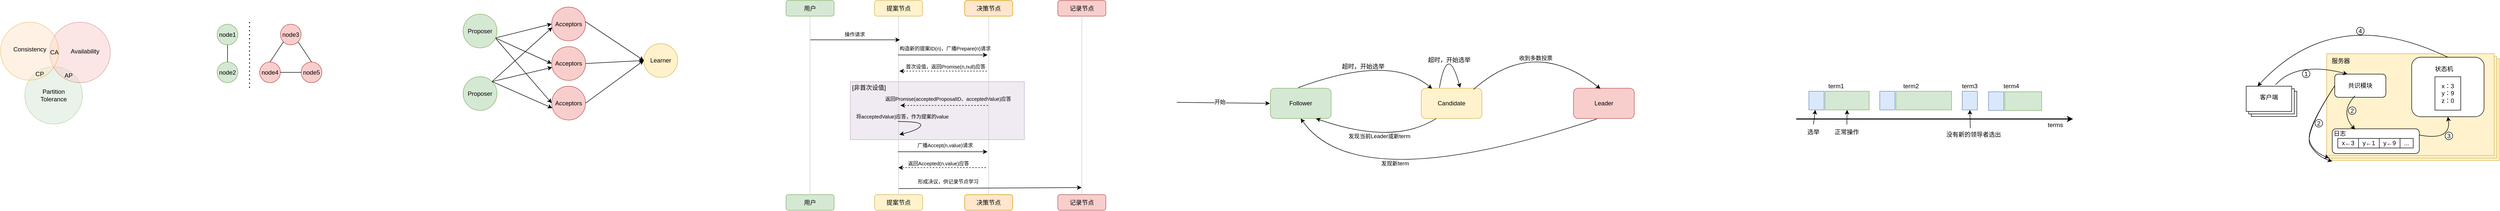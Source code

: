 <mxfile version="24.4.8" type="github">
  <diagram name="第 1 页" id="Heq8uq07nb9Pgj2bKRC4">
    <mxGraphModel dx="1434" dy="756" grid="0" gridSize="10" guides="1" tooltips="1" connect="1" arrows="1" fold="1" page="1" pageScale="1" pageWidth="500000" pageHeight="400000" background="none" math="0" shadow="0">
      <root>
        <mxCell id="0" />
        <mxCell id="1" parent="0" />
        <mxCell id="YVYQqiQ__WNKjIQ_n6Tc-71" value="" style="rounded=0;whiteSpace=wrap;html=1;fillColor=#e1d5e7;strokeColor=#9673a6;opacity=50;" parent="1" vertex="1">
          <mxGeometry x="2023" y="396" width="344" height="115" as="geometry" />
        </mxCell>
        <mxCell id="YVYQqiQ__WNKjIQ_n6Tc-56" value="构造新的提案ID(n)，广播Prepare(n)请求" style="text;html=1;align=center;verticalAlign=middle;whiteSpace=wrap;rounded=0;fontSize=10;" parent="1" vertex="1">
          <mxGeometry x="2082" y="315" width="257" height="30" as="geometry" />
        </mxCell>
        <mxCell id="YVYQqiQ__WNKjIQ_n6Tc-60" value="返回Promise(acceptedProposalID、acceptedValue)应答" style="text;html=1;align=center;verticalAlign=middle;whiteSpace=wrap;rounded=0;fontSize=10;" parent="1" vertex="1">
          <mxGeometry x="2089" y="415" width="255" height="30.5" as="geometry" />
        </mxCell>
        <mxCell id="YVYQqiQ__WNKjIQ_n6Tc-58" value="首次设值，返回Promise(n,null)应答" style="text;html=1;align=center;verticalAlign=middle;whiteSpace=wrap;rounded=0;fontSize=10;" parent="1" vertex="1">
          <mxGeometry x="2084" y="350.5" width="255" height="30.5" as="geometry" />
        </mxCell>
        <mxCell id="YVYQqiQ__WNKjIQ_n6Tc-3" value="" style="ellipse;whiteSpace=wrap;html=1;aspect=fixed;opacity=50;fillColor=#d5e8d4;strokeColor=#82b366;" parent="1" vertex="1">
          <mxGeometry x="392" y="366" width="114" height="114" as="geometry" />
        </mxCell>
        <mxCell id="YVYQqiQ__WNKjIQ_n6Tc-2" value="" style="ellipse;whiteSpace=wrap;html=1;aspect=fixed;opacity=50;fillColor=#f8cecc;strokeColor=#b85450;" parent="1" vertex="1">
          <mxGeometry x="441" y="278" width="120" height="120" as="geometry" />
        </mxCell>
        <mxCell id="YVYQqiQ__WNKjIQ_n6Tc-1" value="" style="ellipse;whiteSpace=wrap;html=1;aspect=fixed;fillColor=#ffe6cc;strokeColor=#d79b00;opacity=50;" parent="1" vertex="1">
          <mxGeometry x="344" y="278" width="115" height="115" as="geometry" />
        </mxCell>
        <mxCell id="YVYQqiQ__WNKjIQ_n6Tc-4" value="CA" style="text;html=1;align=center;verticalAlign=middle;whiteSpace=wrap;rounded=0;fontColor=#000000;" parent="1" vertex="1">
          <mxGeometry x="439" y="316.5" width="23" height="43" as="geometry" />
        </mxCell>
        <mxCell id="YVYQqiQ__WNKjIQ_n6Tc-5" value="CP" style="text;html=1;align=center;verticalAlign=middle;whiteSpace=wrap;rounded=0;fontColor=#000000;" parent="1" vertex="1">
          <mxGeometry x="410" y="359.5" width="23" height="43" as="geometry" />
        </mxCell>
        <mxCell id="YVYQqiQ__WNKjIQ_n6Tc-6" value="AP" style="text;html=1;align=center;verticalAlign=middle;whiteSpace=wrap;rounded=0;fontColor=#000000;" parent="1" vertex="1">
          <mxGeometry x="467" y="362" width="23" height="43" as="geometry" />
        </mxCell>
        <mxCell id="YVYQqiQ__WNKjIQ_n6Tc-8" value="Consistency" style="text;html=1;align=center;verticalAlign=middle;whiteSpace=wrap;rounded=0;" parent="1" vertex="1">
          <mxGeometry x="371.5" y="316.5" width="60" height="30" as="geometry" />
        </mxCell>
        <mxCell id="YVYQqiQ__WNKjIQ_n6Tc-9" value="Availability" style="text;html=1;align=center;verticalAlign=middle;whiteSpace=wrap;rounded=0;" parent="1" vertex="1">
          <mxGeometry x="481" y="320.5" width="60" height="30" as="geometry" />
        </mxCell>
        <mxCell id="YVYQqiQ__WNKjIQ_n6Tc-10" value="Partition&lt;br&gt;Tolerance" style="text;html=1;align=center;verticalAlign=middle;whiteSpace=wrap;rounded=0;" parent="1" vertex="1">
          <mxGeometry x="419" y="408" width="60" height="30" as="geometry" />
        </mxCell>
        <mxCell id="YVYQqiQ__WNKjIQ_n6Tc-11" value="node1" style="ellipse;whiteSpace=wrap;html=1;aspect=fixed;fillColor=#d5e8d4;strokeColor=#82b366;" parent="1" vertex="1">
          <mxGeometry x="772" y="282" width="41" height="41" as="geometry" />
        </mxCell>
        <mxCell id="YVYQqiQ__WNKjIQ_n6Tc-12" value="node2" style="ellipse;whiteSpace=wrap;html=1;aspect=fixed;fillColor=#d5e8d4;strokeColor=#82b366;" parent="1" vertex="1">
          <mxGeometry x="772" y="357" width="41" height="41" as="geometry" />
        </mxCell>
        <mxCell id="YVYQqiQ__WNKjIQ_n6Tc-13" value="node3" style="ellipse;whiteSpace=wrap;html=1;aspect=fixed;fillColor=#f8cecc;strokeColor=#b85450;" parent="1" vertex="1">
          <mxGeometry x="897" y="282" width="41" height="41" as="geometry" />
        </mxCell>
        <mxCell id="YVYQqiQ__WNKjIQ_n6Tc-14" value="node5" style="ellipse;whiteSpace=wrap;html=1;aspect=fixed;fillColor=#f8cecc;strokeColor=#b85450;" parent="1" vertex="1">
          <mxGeometry x="938" y="357" width="41" height="41" as="geometry" />
        </mxCell>
        <mxCell id="YVYQqiQ__WNKjIQ_n6Tc-15" value="node4" style="ellipse;whiteSpace=wrap;html=1;aspect=fixed;fillColor=#f8cecc;strokeColor=#b85450;" parent="1" vertex="1">
          <mxGeometry x="856" y="357" width="41" height="41" as="geometry" />
        </mxCell>
        <mxCell id="YVYQqiQ__WNKjIQ_n6Tc-16" value="" style="endArrow=none;dashed=1;html=1;dashPattern=1 3;strokeWidth=2;rounded=0;" parent="1" edge="1">
          <mxGeometry width="50" height="50" relative="1" as="geometry">
            <mxPoint x="836" y="408" as="sourcePoint" />
            <mxPoint x="836" y="274" as="targetPoint" />
          </mxGeometry>
        </mxCell>
        <mxCell id="YVYQqiQ__WNKjIQ_n6Tc-18" value="" style="endArrow=none;html=1;rounded=0;exitX=0.5;exitY=0;exitDx=0;exitDy=0;entryX=0.5;entryY=1;entryDx=0;entryDy=0;" parent="1" source="YVYQqiQ__WNKjIQ_n6Tc-12" target="YVYQqiQ__WNKjIQ_n6Tc-11" edge="1">
          <mxGeometry width="50" height="50" relative="1" as="geometry">
            <mxPoint x="746" y="373" as="sourcePoint" />
            <mxPoint x="796" y="323" as="targetPoint" />
          </mxGeometry>
        </mxCell>
        <mxCell id="YVYQqiQ__WNKjIQ_n6Tc-19" value="" style="endArrow=none;html=1;rounded=0;exitX=0.5;exitY=0;exitDx=0;exitDy=0;entryX=0;entryY=1;entryDx=0;entryDy=0;" parent="1" source="YVYQqiQ__WNKjIQ_n6Tc-15" target="YVYQqiQ__WNKjIQ_n6Tc-13" edge="1">
          <mxGeometry width="50" height="50" relative="1" as="geometry">
            <mxPoint x="803" y="367" as="sourcePoint" />
            <mxPoint x="803" y="333" as="targetPoint" />
          </mxGeometry>
        </mxCell>
        <mxCell id="YVYQqiQ__WNKjIQ_n6Tc-20" value="" style="endArrow=none;html=1;rounded=0;exitX=0.5;exitY=0;exitDx=0;exitDy=0;entryX=1;entryY=1;entryDx=0;entryDy=0;" parent="1" source="YVYQqiQ__WNKjIQ_n6Tc-14" target="YVYQqiQ__WNKjIQ_n6Tc-13" edge="1">
          <mxGeometry width="50" height="50" relative="1" as="geometry">
            <mxPoint x="887" y="367" as="sourcePoint" />
            <mxPoint x="913" y="327" as="targetPoint" />
          </mxGeometry>
        </mxCell>
        <mxCell id="YVYQqiQ__WNKjIQ_n6Tc-21" value="" style="endArrow=none;html=1;rounded=0;exitX=0;exitY=0.5;exitDx=0;exitDy=0;entryX=1;entryY=0.5;entryDx=0;entryDy=0;" parent="1" source="YVYQqiQ__WNKjIQ_n6Tc-14" target="YVYQqiQ__WNKjIQ_n6Tc-15" edge="1">
          <mxGeometry width="50" height="50" relative="1" as="geometry">
            <mxPoint x="969" y="367" as="sourcePoint" />
            <mxPoint x="942" y="327" as="targetPoint" />
          </mxGeometry>
        </mxCell>
        <mxCell id="YVYQqiQ__WNKjIQ_n6Tc-22" value="Proposer" style="ellipse;whiteSpace=wrap;html=1;aspect=fixed;fillColor=#d5e8d4;strokeColor=#82b366;" parent="1" vertex="1">
          <mxGeometry x="1258" y="262" width="67" height="67" as="geometry" />
        </mxCell>
        <mxCell id="YVYQqiQ__WNKjIQ_n6Tc-24" value="Proposer" style="ellipse;whiteSpace=wrap;html=1;aspect=fixed;fillColor=#d5e8d4;strokeColor=#82b366;" parent="1" vertex="1">
          <mxGeometry x="1258" y="386" width="67" height="67" as="geometry" />
        </mxCell>
        <mxCell id="YVYQqiQ__WNKjIQ_n6Tc-25" value="Acceptors" style="ellipse;whiteSpace=wrap;html=1;aspect=fixed;fillColor=#f8cecc;strokeColor=#b85450;" parent="1" vertex="1">
          <mxGeometry x="1433" y="248" width="67" height="67" as="geometry" />
        </mxCell>
        <mxCell id="YVYQqiQ__WNKjIQ_n6Tc-26" value="Acceptors" style="ellipse;whiteSpace=wrap;html=1;aspect=fixed;fillColor=#f8cecc;strokeColor=#b85450;" parent="1" vertex="1">
          <mxGeometry x="1433" y="326.5" width="67" height="67" as="geometry" />
        </mxCell>
        <mxCell id="YVYQqiQ__WNKjIQ_n6Tc-27" value="Acceptors" style="ellipse;whiteSpace=wrap;html=1;aspect=fixed;fillColor=#f8cecc;strokeColor=#b85450;" parent="1" vertex="1">
          <mxGeometry x="1433" y="405" width="67" height="67" as="geometry" />
        </mxCell>
        <mxCell id="YVYQqiQ__WNKjIQ_n6Tc-28" value="Learner" style="ellipse;whiteSpace=wrap;html=1;aspect=fixed;fillColor=#fff2cc;strokeColor=#d6b656;" parent="1" vertex="1">
          <mxGeometry x="1615" y="320.5" width="67" height="67" as="geometry" />
        </mxCell>
        <mxCell id="YVYQqiQ__WNKjIQ_n6Tc-29" value="" style="endArrow=classic;html=1;rounded=0;entryX=0;entryY=0.5;entryDx=0;entryDy=0;exitX=0.97;exitY=0.701;exitDx=0;exitDy=0;exitPerimeter=0;" parent="1" source="YVYQqiQ__WNKjIQ_n6Tc-22" target="YVYQqiQ__WNKjIQ_n6Tc-25" edge="1">
          <mxGeometry width="50" height="50" relative="1" as="geometry">
            <mxPoint x="1325" y="296" as="sourcePoint" />
            <mxPoint x="1375" y="246" as="targetPoint" />
          </mxGeometry>
        </mxCell>
        <mxCell id="YVYQqiQ__WNKjIQ_n6Tc-30" value="" style="endArrow=classic;html=1;rounded=0;entryX=0;entryY=0.5;entryDx=0;entryDy=0;" parent="1" source="YVYQqiQ__WNKjIQ_n6Tc-22" target="YVYQqiQ__WNKjIQ_n6Tc-26" edge="1">
          <mxGeometry width="50" height="50" relative="1" as="geometry">
            <mxPoint x="1335" y="306" as="sourcePoint" />
            <mxPoint x="1443" y="292" as="targetPoint" />
          </mxGeometry>
        </mxCell>
        <mxCell id="YVYQqiQ__WNKjIQ_n6Tc-31" value="" style="endArrow=classic;html=1;rounded=0;entryX=0;entryY=0.5;entryDx=0;entryDy=0;" parent="1" target="YVYQqiQ__WNKjIQ_n6Tc-27" edge="1">
          <mxGeometry width="50" height="50" relative="1" as="geometry">
            <mxPoint x="1323" y="311" as="sourcePoint" />
            <mxPoint x="1443" y="370" as="targetPoint" />
          </mxGeometry>
        </mxCell>
        <mxCell id="YVYQqiQ__WNKjIQ_n6Tc-32" value="" style="endArrow=classic;html=1;rounded=0;entryX=0.017;entryY=0.602;entryDx=0;entryDy=0;exitX=1;exitY=0;exitDx=0;exitDy=0;entryPerimeter=0;" parent="1" source="YVYQqiQ__WNKjIQ_n6Tc-24" target="YVYQqiQ__WNKjIQ_n6Tc-25" edge="1">
          <mxGeometry width="50" height="50" relative="1" as="geometry">
            <mxPoint x="1333" y="321" as="sourcePoint" />
            <mxPoint x="1443" y="449" as="targetPoint" />
          </mxGeometry>
        </mxCell>
        <mxCell id="YVYQqiQ__WNKjIQ_n6Tc-33" value="" style="endArrow=classic;html=1;rounded=0;exitX=1;exitY=0;exitDx=0;exitDy=0;" parent="1" source="YVYQqiQ__WNKjIQ_n6Tc-24" target="YVYQqiQ__WNKjIQ_n6Tc-26" edge="1">
          <mxGeometry width="50" height="50" relative="1" as="geometry">
            <mxPoint x="1325" y="406" as="sourcePoint" />
            <mxPoint x="1444" y="298" as="targetPoint" />
          </mxGeometry>
        </mxCell>
        <mxCell id="YVYQqiQ__WNKjIQ_n6Tc-34" value="" style="endArrow=classic;html=1;rounded=0;entryX=0.017;entryY=0.647;entryDx=0;entryDy=0;exitX=1;exitY=0;exitDx=0;exitDy=0;entryPerimeter=0;" parent="1" source="YVYQqiQ__WNKjIQ_n6Tc-24" target="YVYQqiQ__WNKjIQ_n6Tc-27" edge="1">
          <mxGeometry width="50" height="50" relative="1" as="geometry">
            <mxPoint x="1325" y="406" as="sourcePoint" />
            <mxPoint x="1443" y="386" as="targetPoint" />
          </mxGeometry>
        </mxCell>
        <mxCell id="YVYQqiQ__WNKjIQ_n6Tc-35" value="" style="endArrow=classic;html=1;rounded=0;entryX=0;entryY=0.5;entryDx=0;entryDy=0;exitX=0.988;exitY=0.428;exitDx=0;exitDy=0;exitPerimeter=0;" parent="1" source="YVYQqiQ__WNKjIQ_n6Tc-25" target="YVYQqiQ__WNKjIQ_n6Tc-28" edge="1">
          <mxGeometry width="50" height="50" relative="1" as="geometry">
            <mxPoint x="1325" y="406" as="sourcePoint" />
            <mxPoint x="1444" y="298" as="targetPoint" />
          </mxGeometry>
        </mxCell>
        <mxCell id="YVYQqiQ__WNKjIQ_n6Tc-36" value="" style="endArrow=classic;html=1;rounded=0;entryX=0;entryY=0.5;entryDx=0;entryDy=0;exitX=1;exitY=0.5;exitDx=0;exitDy=0;" parent="1" source="YVYQqiQ__WNKjIQ_n6Tc-26" target="YVYQqiQ__WNKjIQ_n6Tc-28" edge="1">
          <mxGeometry width="50" height="50" relative="1" as="geometry">
            <mxPoint x="1509" y="287" as="sourcePoint" />
            <mxPoint x="1625" y="364" as="targetPoint" />
          </mxGeometry>
        </mxCell>
        <mxCell id="YVYQqiQ__WNKjIQ_n6Tc-37" value="" style="endArrow=classic;html=1;rounded=0;entryX=0;entryY=0.5;entryDx=0;entryDy=0;exitX=1;exitY=0.5;exitDx=0;exitDy=0;" parent="1" source="YVYQqiQ__WNKjIQ_n6Tc-27" target="YVYQqiQ__WNKjIQ_n6Tc-28" edge="1">
          <mxGeometry width="50" height="50" relative="1" as="geometry">
            <mxPoint x="1510" y="370" as="sourcePoint" />
            <mxPoint x="1625" y="364" as="targetPoint" />
          </mxGeometry>
        </mxCell>
        <mxCell id="YVYQqiQ__WNKjIQ_n6Tc-38" value="用户" style="rounded=1;whiteSpace=wrap;html=1;fillColor=#d5e8d4;strokeColor=#82b366;" parent="1" vertex="1">
          <mxGeometry x="1896" y="235" width="95" height="31" as="geometry" />
        </mxCell>
        <mxCell id="YVYQqiQ__WNKjIQ_n6Tc-39" value="用户" style="rounded=1;whiteSpace=wrap;html=1;fillColor=#d5e8d4;strokeColor=#82b366;" parent="1" vertex="1">
          <mxGeometry x="1896" y="620" width="95" height="31" as="geometry" />
        </mxCell>
        <mxCell id="YVYQqiQ__WNKjIQ_n6Tc-43" value="" style="endArrow=none;html=1;rounded=0;entryX=0.5;entryY=1;entryDx=0;entryDy=0;strokeColor=#CCCCCC;" parent="1" source="YVYQqiQ__WNKjIQ_n6Tc-39" target="YVYQqiQ__WNKjIQ_n6Tc-38" edge="1">
          <mxGeometry width="50" height="50" relative="1" as="geometry">
            <mxPoint x="1898" y="357" as="sourcePoint" />
            <mxPoint x="1948" y="307" as="targetPoint" />
          </mxGeometry>
        </mxCell>
        <mxCell id="YVYQqiQ__WNKjIQ_n6Tc-44" value="提案节点" style="rounded=1;whiteSpace=wrap;html=1;fillColor=#fff2cc;strokeColor=#d6b656;" parent="1" vertex="1">
          <mxGeometry x="2071" y="235" width="95" height="31" as="geometry" />
        </mxCell>
        <mxCell id="YVYQqiQ__WNKjIQ_n6Tc-45" value="提案节点" style="rounded=1;whiteSpace=wrap;html=1;fillColor=#fff2cc;strokeColor=#d6b656;" parent="1" vertex="1">
          <mxGeometry x="2071" y="620" width="95" height="31" as="geometry" />
        </mxCell>
        <mxCell id="YVYQqiQ__WNKjIQ_n6Tc-46" value="" style="endArrow=none;html=1;rounded=0;entryX=0.5;entryY=1;entryDx=0;entryDy=0;strokeColor=#CCCCCC;" parent="1" source="YVYQqiQ__WNKjIQ_n6Tc-45" target="YVYQqiQ__WNKjIQ_n6Tc-44" edge="1">
          <mxGeometry width="50" height="50" relative="1" as="geometry">
            <mxPoint x="2073" y="357" as="sourcePoint" />
            <mxPoint x="2123" y="307" as="targetPoint" />
          </mxGeometry>
        </mxCell>
        <mxCell id="YVYQqiQ__WNKjIQ_n6Tc-47" value="决策节点" style="rounded=1;whiteSpace=wrap;html=1;fillColor=#ffe6cc;strokeColor=#d79b00;" parent="1" vertex="1">
          <mxGeometry x="2249" y="235" width="95" height="31" as="geometry" />
        </mxCell>
        <mxCell id="YVYQqiQ__WNKjIQ_n6Tc-48" value="决策节点" style="rounded=1;whiteSpace=wrap;html=1;fillColor=#ffe6cc;strokeColor=#d79b00;" parent="1" vertex="1">
          <mxGeometry x="2249" y="620" width="95" height="31" as="geometry" />
        </mxCell>
        <mxCell id="YVYQqiQ__WNKjIQ_n6Tc-49" value="" style="endArrow=none;html=1;rounded=0;entryX=0.5;entryY=1;entryDx=0;entryDy=0;strokeColor=#CCCCCC;" parent="1" source="YVYQqiQ__WNKjIQ_n6Tc-48" target="YVYQqiQ__WNKjIQ_n6Tc-47" edge="1">
          <mxGeometry width="50" height="50" relative="1" as="geometry">
            <mxPoint x="2251" y="357" as="sourcePoint" />
            <mxPoint x="2301" y="307" as="targetPoint" />
          </mxGeometry>
        </mxCell>
        <mxCell id="YVYQqiQ__WNKjIQ_n6Tc-50" value="记录节点" style="rounded=1;whiteSpace=wrap;html=1;fillColor=#f8cecc;strokeColor=#b85450;" parent="1" vertex="1">
          <mxGeometry x="2433" y="235" width="95" height="31" as="geometry" />
        </mxCell>
        <mxCell id="YVYQqiQ__WNKjIQ_n6Tc-51" value="记录节点" style="rounded=1;whiteSpace=wrap;html=1;fillColor=#f8cecc;strokeColor=#b85450;" parent="1" vertex="1">
          <mxGeometry x="2433" y="620" width="95" height="31" as="geometry" />
        </mxCell>
        <mxCell id="YVYQqiQ__WNKjIQ_n6Tc-52" value="" style="endArrow=none;html=1;rounded=0;entryX=0.5;entryY=1;entryDx=0;entryDy=0;strokeColor=#CCCCCC;" parent="1" source="YVYQqiQ__WNKjIQ_n6Tc-51" target="YVYQqiQ__WNKjIQ_n6Tc-50" edge="1">
          <mxGeometry width="50" height="50" relative="1" as="geometry">
            <mxPoint x="2435" y="357" as="sourcePoint" />
            <mxPoint x="2485" y="307" as="targetPoint" />
          </mxGeometry>
        </mxCell>
        <mxCell id="YVYQqiQ__WNKjIQ_n6Tc-53" value="" style="endArrow=classic;html=1;rounded=0;" parent="1" edge="1">
          <mxGeometry width="50" height="50" relative="1" as="geometry">
            <mxPoint x="1944" y="313" as="sourcePoint" />
            <mxPoint x="2121" y="313" as="targetPoint" />
          </mxGeometry>
        </mxCell>
        <mxCell id="YVYQqiQ__WNKjIQ_n6Tc-54" value="操作请求" style="text;html=1;align=center;verticalAlign=middle;whiteSpace=wrap;rounded=0;fontSize=10;" parent="1" vertex="1">
          <mxGeometry x="2002" y="287" width="60" height="30" as="geometry" />
        </mxCell>
        <mxCell id="YVYQqiQ__WNKjIQ_n6Tc-55" value="" style="endArrow=classic;html=1;rounded=0;" parent="1" edge="1">
          <mxGeometry width="50" height="50" relative="1" as="geometry">
            <mxPoint x="2117" y="343" as="sourcePoint" />
            <mxPoint x="2294" y="343" as="targetPoint" />
          </mxGeometry>
        </mxCell>
        <mxCell id="YVYQqiQ__WNKjIQ_n6Tc-57" value="" style="endArrow=classic;html=1;rounded=0;dashed=1;" parent="1" edge="1">
          <mxGeometry width="50" height="50" relative="1" as="geometry">
            <mxPoint x="2293" y="375" as="sourcePoint" />
            <mxPoint x="2120" y="375" as="targetPoint" />
          </mxGeometry>
        </mxCell>
        <mxCell id="YVYQqiQ__WNKjIQ_n6Tc-59" value="" style="endArrow=classic;html=1;rounded=0;dashed=1;" parent="1" edge="1">
          <mxGeometry width="50" height="50" relative="1" as="geometry">
            <mxPoint x="2295" y="443.08" as="sourcePoint" />
            <mxPoint x="2122" y="443.08" as="targetPoint" />
          </mxGeometry>
        </mxCell>
        <mxCell id="YVYQqiQ__WNKjIQ_n6Tc-63" value="" style="curved=1;endArrow=classic;html=1;rounded=0;" parent="1" edge="1">
          <mxGeometry width="50" height="50" relative="1" as="geometry">
            <mxPoint x="2117" y="475" as="sourcePoint" />
            <mxPoint x="2120" y="501" as="targetPoint" />
            <Array as="points">
              <mxPoint x="2167" y="475" />
              <mxPoint x="2157" y="492" />
            </Array>
          </mxGeometry>
        </mxCell>
        <mxCell id="YVYQqiQ__WNKjIQ_n6Tc-64" value="将acceptedValue)应答，作为提案的value" style="text;html=1;align=center;verticalAlign=middle;whiteSpace=wrap;rounded=0;fontSize=10;" parent="1" vertex="1">
          <mxGeometry x="2030" y="449.5" width="192" height="30.5" as="geometry" />
        </mxCell>
        <mxCell id="YVYQqiQ__WNKjIQ_n6Tc-65" value="广播Accept(n,value)请求" style="text;html=1;align=center;verticalAlign=middle;whiteSpace=wrap;rounded=0;fontSize=10;" parent="1" vertex="1">
          <mxGeometry x="2082" y="507" width="257" height="30" as="geometry" />
        </mxCell>
        <mxCell id="YVYQqiQ__WNKjIQ_n6Tc-66" value="" style="endArrow=classic;html=1;rounded=0;" parent="1" edge="1">
          <mxGeometry width="50" height="50" relative="1" as="geometry">
            <mxPoint x="2117" y="535" as="sourcePoint" />
            <mxPoint x="2294" y="535" as="targetPoint" />
          </mxGeometry>
        </mxCell>
        <mxCell id="YVYQqiQ__WNKjIQ_n6Tc-67" value="形成决议，供记录节点学习" style="text;html=1;align=center;verticalAlign=middle;whiteSpace=wrap;rounded=0;fontSize=10;" parent="1" vertex="1">
          <mxGeometry x="2089" y="579" width="255" height="30.5" as="geometry" />
        </mxCell>
        <mxCell id="YVYQqiQ__WNKjIQ_n6Tc-68" value="" style="endArrow=classic;html=1;rounded=0;dashed=1;" parent="1" edge="1">
          <mxGeometry width="50" height="50" relative="1" as="geometry">
            <mxPoint x="2291" y="566.5" as="sourcePoint" />
            <mxPoint x="2118" y="566.5" as="targetPoint" />
          </mxGeometry>
        </mxCell>
        <mxCell id="YVYQqiQ__WNKjIQ_n6Tc-69" value="返回Accepted(n,value)应答" style="text;html=1;align=center;verticalAlign=middle;whiteSpace=wrap;rounded=0;fontSize=10;" parent="1" vertex="1">
          <mxGeometry x="2069" y="543" width="257" height="30" as="geometry" />
        </mxCell>
        <mxCell id="YVYQqiQ__WNKjIQ_n6Tc-70" value="" style="endArrow=classic;html=1;rounded=0;" parent="1" edge="1">
          <mxGeometry width="50" height="50" relative="1" as="geometry">
            <mxPoint x="2119" y="608" as="sourcePoint" />
            <mxPoint x="2480" y="606" as="targetPoint" />
          </mxGeometry>
        </mxCell>
        <mxCell id="YVYQqiQ__WNKjIQ_n6Tc-72" value="[非首次设值]" style="text;html=1;align=center;verticalAlign=middle;whiteSpace=wrap;rounded=0;fontColor=#000000;" parent="1" vertex="1">
          <mxGeometry x="2023" y="393" width="74" height="30" as="geometry" />
        </mxCell>
        <mxCell id="YVYQqiQ__WNKjIQ_n6Tc-73" value="Follower" style="rounded=1;whiteSpace=wrap;html=1;fillColor=#d5e8d4;strokeColor=#82b366;" parent="1" vertex="1">
          <mxGeometry x="2853" y="409" width="120" height="60" as="geometry" />
        </mxCell>
        <mxCell id="YVYQqiQ__WNKjIQ_n6Tc-74" value="Candidate" style="rounded=1;whiteSpace=wrap;html=1;fillColor=#fff2cc;strokeColor=#d6b656;" parent="1" vertex="1">
          <mxGeometry x="3151" y="409" width="120" height="60" as="geometry" />
        </mxCell>
        <mxCell id="YVYQqiQ__WNKjIQ_n6Tc-75" value="Leader" style="rounded=1;whiteSpace=wrap;html=1;fillColor=#f8cecc;strokeColor=#b85450;" parent="1" vertex="1">
          <mxGeometry x="3452" y="409" width="120" height="60" as="geometry" />
        </mxCell>
        <mxCell id="YVYQqiQ__WNKjIQ_n6Tc-76" value="" style="endArrow=classic;html=1;rounded=0;" parent="1" edge="1">
          <mxGeometry width="50" height="50" relative="1" as="geometry">
            <mxPoint x="2668" y="437" as="sourcePoint" />
            <mxPoint x="2852" y="439" as="targetPoint" />
          </mxGeometry>
        </mxCell>
        <mxCell id="YVYQqiQ__WNKjIQ_n6Tc-77" value="开始" style="edgeLabel;html=1;align=center;verticalAlign=middle;resizable=0;points=[];" parent="YVYQqiQ__WNKjIQ_n6Tc-76" vertex="1" connectable="0">
          <mxGeometry x="-0.082" y="2" relative="1" as="geometry">
            <mxPoint as="offset" />
          </mxGeometry>
        </mxCell>
        <mxCell id="YVYQqiQ__WNKjIQ_n6Tc-78" value="" style="curved=1;endArrow=classic;html=1;rounded=0;entryX=0.179;entryY=0.017;entryDx=0;entryDy=0;entryPerimeter=0;" parent="1" target="YVYQqiQ__WNKjIQ_n6Tc-74" edge="1">
          <mxGeometry width="50" height="50" relative="1" as="geometry">
            <mxPoint x="2908" y="408" as="sourcePoint" />
            <mxPoint x="3188" y="408" as="targetPoint" />
            <Array as="points">
              <mxPoint x="3090" y="340" />
            </Array>
          </mxGeometry>
        </mxCell>
        <mxCell id="YVYQqiQ__WNKjIQ_n6Tc-79" value="超时，开始选举" style="text;html=1;align=center;verticalAlign=middle;resizable=0;points=[];autosize=1;strokeColor=none;fillColor=none;" parent="1" vertex="1">
          <mxGeometry x="2985" y="352.75" width="102" height="26" as="geometry" />
        </mxCell>
        <mxCell id="YVYQqiQ__WNKjIQ_n6Tc-80" value="" style="curved=1;endArrow=classic;html=1;rounded=0;entryX=0.75;entryY=1;entryDx=0;entryDy=0;exitX=0.25;exitY=1;exitDx=0;exitDy=0;" parent="1" source="YVYQqiQ__WNKjIQ_n6Tc-74" target="YVYQqiQ__WNKjIQ_n6Tc-73" edge="1">
          <mxGeometry width="50" height="50" relative="1" as="geometry">
            <mxPoint x="2918" y="418" as="sourcePoint" />
            <mxPoint x="3182" y="420" as="targetPoint" />
            <Array as="points">
              <mxPoint x="3096" y="523" />
            </Array>
          </mxGeometry>
        </mxCell>
        <mxCell id="YVYQqiQ__WNKjIQ_n6Tc-81" value="发现当前Leader或新term" style="edgeLabel;html=1;align=center;verticalAlign=middle;resizable=0;points=[];" parent="YVYQqiQ__WNKjIQ_n6Tc-80" vertex="1" connectable="0">
          <mxGeometry x="0.039" y="-16" relative="1" as="geometry">
            <mxPoint y="8" as="offset" />
          </mxGeometry>
        </mxCell>
        <mxCell id="YVYQqiQ__WNKjIQ_n6Tc-82" value="" style="curved=1;endArrow=classic;html=1;rounded=0;" parent="1" edge="1">
          <mxGeometry width="50" height="50" relative="1" as="geometry">
            <mxPoint x="3187" y="408" as="sourcePoint" />
            <mxPoint x="3228" y="408" as="targetPoint" />
            <Array as="points">
              <mxPoint x="3203" y="317" />
            </Array>
          </mxGeometry>
        </mxCell>
        <mxCell id="YVYQqiQ__WNKjIQ_n6Tc-83" value="超时，开始选举" style="text;html=1;align=center;verticalAlign=middle;resizable=0;points=[];autosize=1;strokeColor=none;fillColor=none;" parent="1" vertex="1">
          <mxGeometry x="3155" y="340" width="102" height="26" as="geometry" />
        </mxCell>
        <mxCell id="YVYQqiQ__WNKjIQ_n6Tc-84" value="" style="curved=1;endArrow=classic;html=1;rounded=0;exitX=0.86;exitY=0.044;exitDx=0;exitDy=0;exitPerimeter=0;entryX=0.442;entryY=0.017;entryDx=0;entryDy=0;entryPerimeter=0;" parent="1" source="YVYQqiQ__WNKjIQ_n6Tc-74" target="YVYQqiQ__WNKjIQ_n6Tc-75" edge="1">
          <mxGeometry width="50" height="50" relative="1" as="geometry">
            <mxPoint x="3197" y="418" as="sourcePoint" />
            <mxPoint x="3238" y="418" as="targetPoint" />
            <Array as="points">
              <mxPoint x="3373" y="305" />
            </Array>
          </mxGeometry>
        </mxCell>
        <mxCell id="YVYQqiQ__WNKjIQ_n6Tc-85" value="收到多数投票" style="edgeLabel;html=1;align=center;verticalAlign=middle;resizable=0;points=[];" parent="YVYQqiQ__WNKjIQ_n6Tc-84" vertex="1" connectable="0">
          <mxGeometry x="0.179" y="-37" relative="1" as="geometry">
            <mxPoint y="-6" as="offset" />
          </mxGeometry>
        </mxCell>
        <mxCell id="YVYQqiQ__WNKjIQ_n6Tc-86" value="" style="curved=1;endArrow=classic;html=1;rounded=0;entryX=0.5;entryY=1;entryDx=0;entryDy=0;" parent="1" target="YVYQqiQ__WNKjIQ_n6Tc-73" edge="1">
          <mxGeometry width="50" height="50" relative="1" as="geometry">
            <mxPoint x="3498" y="470" as="sourcePoint" />
            <mxPoint x="3515" y="420" as="targetPoint" />
            <Array as="points">
              <mxPoint x="3024" y="628" />
            </Array>
          </mxGeometry>
        </mxCell>
        <mxCell id="YVYQqiQ__WNKjIQ_n6Tc-87" value="发现新term" style="edgeLabel;html=1;align=center;verticalAlign=middle;resizable=0;points=[];" parent="YVYQqiQ__WNKjIQ_n6Tc-86" vertex="1" connectable="0">
          <mxGeometry x="0.179" y="-37" relative="1" as="geometry">
            <mxPoint y="-6" as="offset" />
          </mxGeometry>
        </mxCell>
        <mxCell id="l49n9cAjbLKtjh42QSGi-1" value="" style="rounded=0;whiteSpace=wrap;html=1;fillColor=#dae8fc;strokeColor=#6c8ebf;" vertex="1" parent="1">
          <mxGeometry x="3917" y="415" width="30" height="37" as="geometry" />
        </mxCell>
        <mxCell id="l49n9cAjbLKtjh42QSGi-2" value="" style="rounded=0;whiteSpace=wrap;html=1;fillColor=#d5e8d4;strokeColor=#82b366;" vertex="1" parent="1">
          <mxGeometry x="3949" y="415" width="87" height="37" as="geometry" />
        </mxCell>
        <mxCell id="l49n9cAjbLKtjh42QSGi-3" value="" style="rounded=0;whiteSpace=wrap;html=1;fillColor=#dae8fc;strokeColor=#6c8ebf;" vertex="1" parent="1">
          <mxGeometry x="4057" y="415" width="30" height="37" as="geometry" />
        </mxCell>
        <mxCell id="l49n9cAjbLKtjh42QSGi-4" value="" style="rounded=0;whiteSpace=wrap;html=1;fillColor=#d5e8d4;strokeColor=#82b366;" vertex="1" parent="1">
          <mxGeometry x="4089" y="415" width="110" height="37" as="geometry" />
        </mxCell>
        <mxCell id="l49n9cAjbLKtjh42QSGi-5" value="" style="rounded=0;whiteSpace=wrap;html=1;fillColor=#dae8fc;strokeColor=#6c8ebf;" vertex="1" parent="1">
          <mxGeometry x="4220" y="415" width="30" height="37" as="geometry" />
        </mxCell>
        <mxCell id="l49n9cAjbLKtjh42QSGi-7" value="" style="rounded=0;whiteSpace=wrap;html=1;fillColor=#dae8fc;strokeColor=#6c8ebf;" vertex="1" parent="1">
          <mxGeometry x="4272" y="416" width="30" height="37" as="geometry" />
        </mxCell>
        <mxCell id="l49n9cAjbLKtjh42QSGi-8" value="" style="rounded=0;whiteSpace=wrap;html=1;fillColor=#d5e8d4;strokeColor=#82b366;" vertex="1" parent="1">
          <mxGeometry x="4304" y="416" width="73" height="37" as="geometry" />
        </mxCell>
        <mxCell id="l49n9cAjbLKtjh42QSGi-9" value="t&lt;span style=&quot;background-color: initial;&quot;&gt;erm1&lt;/span&gt;" style="text;html=1;align=center;verticalAlign=middle;whiteSpace=wrap;rounded=0;" vertex="1" parent="1">
          <mxGeometry x="3941" y="390" width="60" height="30" as="geometry" />
        </mxCell>
        <mxCell id="l49n9cAjbLKtjh42QSGi-10" value="t&lt;span style=&quot;background-color: initial;&quot;&gt;erm2&lt;/span&gt;" style="text;html=1;align=center;verticalAlign=middle;whiteSpace=wrap;rounded=0;" vertex="1" parent="1">
          <mxGeometry x="4089" y="390" width="60" height="30" as="geometry" />
        </mxCell>
        <mxCell id="l49n9cAjbLKtjh42QSGi-11" value="t&lt;span style=&quot;background-color: initial;&quot;&gt;erm3&lt;/span&gt;" style="text;html=1;align=center;verticalAlign=middle;whiteSpace=wrap;rounded=0;" vertex="1" parent="1">
          <mxGeometry x="4205" y="390" width="60" height="30" as="geometry" />
        </mxCell>
        <mxCell id="l49n9cAjbLKtjh42QSGi-12" value="t&lt;span style=&quot;background-color: initial;&quot;&gt;erm4&lt;/span&gt;" style="text;html=1;align=center;verticalAlign=middle;whiteSpace=wrap;rounded=0;" vertex="1" parent="1">
          <mxGeometry x="4287" y="390" width="60" height="30" as="geometry" />
        </mxCell>
        <mxCell id="l49n9cAjbLKtjh42QSGi-13" value="选举" style="text;html=1;align=center;verticalAlign=middle;whiteSpace=wrap;rounded=0;" vertex="1" parent="1">
          <mxGeometry x="3896" y="481" width="60" height="30" as="geometry" />
        </mxCell>
        <mxCell id="l49n9cAjbLKtjh42QSGi-14" value="" style="endArrow=classic;html=1;rounded=0;strokeWidth=2;" edge="1" parent="1">
          <mxGeometry width="50" height="50" relative="1" as="geometry">
            <mxPoint x="3892" y="470" as="sourcePoint" />
            <mxPoint x="4439" y="470" as="targetPoint" />
          </mxGeometry>
        </mxCell>
        <mxCell id="l49n9cAjbLKtjh42QSGi-15" value="正常操作" style="text;html=1;align=center;verticalAlign=middle;whiteSpace=wrap;rounded=0;" vertex="1" parent="1">
          <mxGeometry x="3962" y="481" width="60" height="30" as="geometry" />
        </mxCell>
        <mxCell id="l49n9cAjbLKtjh42QSGi-16" value="没有新的领导者选出" style="text;html=1;align=center;verticalAlign=middle;whiteSpace=wrap;rounded=0;" vertex="1" parent="1">
          <mxGeometry x="4185" y="486" width="115" height="30" as="geometry" />
        </mxCell>
        <mxCell id="l49n9cAjbLKtjh42QSGi-17" value="" style="endArrow=classic;html=1;rounded=0;exitX=0.5;exitY=0;exitDx=0;exitDy=0;" edge="1" parent="1" source="l49n9cAjbLKtjh42QSGi-13" target="l49n9cAjbLKtjh42QSGi-1">
          <mxGeometry width="50" height="50" relative="1" as="geometry">
            <mxPoint x="4190" y="639" as="sourcePoint" />
            <mxPoint x="4240" y="589" as="targetPoint" />
          </mxGeometry>
        </mxCell>
        <mxCell id="l49n9cAjbLKtjh42QSGi-18" value="" style="endArrow=classic;html=1;rounded=0;exitX=0.5;exitY=0;exitDx=0;exitDy=0;entryX=0.5;entryY=1;entryDx=0;entryDy=0;" edge="1" parent="1" source="l49n9cAjbLKtjh42QSGi-15" target="l49n9cAjbLKtjh42QSGi-2">
          <mxGeometry width="50" height="50" relative="1" as="geometry">
            <mxPoint x="3936" y="491" as="sourcePoint" />
            <mxPoint x="3940" y="462" as="targetPoint" />
          </mxGeometry>
        </mxCell>
        <mxCell id="l49n9cAjbLKtjh42QSGi-19" value="" style="endArrow=classic;html=1;rounded=0;exitX=0.443;exitY=0.067;exitDx=0;exitDy=0;entryX=0.5;entryY=1;entryDx=0;entryDy=0;exitPerimeter=0;" edge="1" parent="1" source="l49n9cAjbLKtjh42QSGi-16" target="l49n9cAjbLKtjh42QSGi-5">
          <mxGeometry width="50" height="50" relative="1" as="geometry">
            <mxPoint x="4002" y="491" as="sourcePoint" />
            <mxPoint x="4003" y="462" as="targetPoint" />
          </mxGeometry>
        </mxCell>
        <mxCell id="l49n9cAjbLKtjh42QSGi-20" value="terms" style="text;html=1;align=center;verticalAlign=middle;whiteSpace=wrap;rounded=0;" vertex="1" parent="1">
          <mxGeometry x="4374" y="467" width="60" height="30" as="geometry" />
        </mxCell>
        <mxCell id="l49n9cAjbLKtjh42QSGi-21" value="" style="verticalLabelPosition=bottom;verticalAlign=top;html=1;shape=mxgraph.basic.layered_rect;dx=10;outlineConnect=0;whiteSpace=wrap;fillColor=#fff2cc;strokeColor=#d6b656;" vertex="1" parent="1">
          <mxGeometry x="4940" y="340.5" width="341" height="212" as="geometry" />
        </mxCell>
        <mxCell id="l49n9cAjbLKtjh42QSGi-22" value="" style="verticalLabelPosition=bottom;verticalAlign=top;html=1;shape=mxgraph.basic.layered_rect;dx=10;outlineConnect=0;whiteSpace=wrap;" vertex="1" parent="1">
          <mxGeometry x="4781" y="405" width="100" height="60" as="geometry" />
        </mxCell>
        <mxCell id="l49n9cAjbLKtjh42QSGi-23" value="客户端" style="text;html=1;align=center;verticalAlign=middle;whiteSpace=wrap;rounded=0;" vertex="1" parent="1">
          <mxGeometry x="4796" y="412" width="60" height="30" as="geometry" />
        </mxCell>
        <mxCell id="l49n9cAjbLKtjh42QSGi-24" value="服务器" style="text;html=1;align=center;verticalAlign=middle;whiteSpace=wrap;rounded=0;" vertex="1" parent="1">
          <mxGeometry x="4938" y="340" width="60" height="30" as="geometry" />
        </mxCell>
        <mxCell id="l49n9cAjbLKtjh42QSGi-25" value="共识模块" style="rounded=1;whiteSpace=wrap;html=1;" vertex="1" parent="1">
          <mxGeometry x="4956" y="381" width="101" height="46" as="geometry" />
        </mxCell>
        <mxCell id="l49n9cAjbLKtjh42QSGi-26" value="" style="rounded=1;whiteSpace=wrap;html=1;" vertex="1" parent="1">
          <mxGeometry x="5108" y="347.5" width="143" height="118" as="geometry" />
        </mxCell>
        <mxCell id="l49n9cAjbLKtjh42QSGi-27" value="状态机" style="text;html=1;align=center;verticalAlign=middle;whiteSpace=wrap;rounded=0;" vertex="1" parent="1">
          <mxGeometry x="5142" y="355.5" width="60" height="30" as="geometry" />
        </mxCell>
        <mxCell id="l49n9cAjbLKtjh42QSGi-28" value="x：3&lt;div&gt;y：9&lt;/div&gt;&lt;div&gt;z：0&lt;/div&gt;" style="rounded=0;whiteSpace=wrap;html=1;" vertex="1" parent="1">
          <mxGeometry x="5154" y="386.25" width="51" height="66.25" as="geometry" />
        </mxCell>
        <mxCell id="l49n9cAjbLKtjh42QSGi-29" value="" style="rounded=1;whiteSpace=wrap;html=1;" vertex="1" parent="1">
          <mxGeometry x="4951" y="489.5" width="172" height="49" as="geometry" />
        </mxCell>
        <mxCell id="l49n9cAjbLKtjh42QSGi-30" value="x←3" style="rounded=0;whiteSpace=wrap;html=1;" vertex="1" parent="1">
          <mxGeometry x="4962" y="508.5" width="41" height="19" as="geometry" />
        </mxCell>
        <mxCell id="l49n9cAjbLKtjh42QSGi-31" value="y←1" style="rounded=0;whiteSpace=wrap;html=1;" vertex="1" parent="1">
          <mxGeometry x="5003" y="508.5" width="41" height="19" as="geometry" />
        </mxCell>
        <mxCell id="l49n9cAjbLKtjh42QSGi-32" value="y←9" style="rounded=0;whiteSpace=wrap;html=1;" vertex="1" parent="1">
          <mxGeometry x="5044" y="508.5" width="41" height="19" as="geometry" />
        </mxCell>
        <mxCell id="l49n9cAjbLKtjh42QSGi-33" value="..." style="rounded=0;whiteSpace=wrap;html=1;" vertex="1" parent="1">
          <mxGeometry x="5085" y="508.5" width="26" height="19" as="geometry" />
        </mxCell>
        <mxCell id="l49n9cAjbLKtjh42QSGi-36" value="日志" style="text;html=1;align=center;verticalAlign=middle;whiteSpace=wrap;rounded=0;" vertex="1" parent="1">
          <mxGeometry x="4936" y="483.5" width="60" height="30" as="geometry" />
        </mxCell>
        <mxCell id="l49n9cAjbLKtjh42QSGi-37" value="" style="curved=1;endArrow=classic;html=1;rounded=0;entryX=0.25;entryY=0;entryDx=0;entryDy=0;" edge="1" parent="1" target="l49n9cAjbLKtjh42QSGi-25">
          <mxGeometry width="50" height="50" relative="1" as="geometry">
            <mxPoint x="4839" y="402" as="sourcePoint" />
            <mxPoint x="4889" y="352" as="targetPoint" />
            <Array as="points">
              <mxPoint x="4881" y="355" />
            </Array>
          </mxGeometry>
        </mxCell>
        <mxCell id="l49n9cAjbLKtjh42QSGi-38" value="" style="curved=1;endArrow=classic;html=1;rounded=0;exitX=0;exitY=0.5;exitDx=0;exitDy=0;entryX=0;entryY=0;entryDx=5;entryDy=207;entryPerimeter=0;" edge="1" parent="1" source="l49n9cAjbLKtjh42QSGi-25" target="l49n9cAjbLKtjh42QSGi-21">
          <mxGeometry width="50" height="50" relative="1" as="geometry">
            <mxPoint x="4756" y="580" as="sourcePoint" />
            <mxPoint x="4806" y="530" as="targetPoint" />
            <Array as="points">
              <mxPoint x="4900" y="490" />
              <mxPoint x="4912" y="535" />
            </Array>
          </mxGeometry>
        </mxCell>
        <mxCell id="l49n9cAjbLKtjh42QSGi-39" value="" style="curved=1;endArrow=classic;html=1;rounded=0;exitX=0;exitY=0.5;exitDx=0;exitDy=0;" edge="1" parent="1" source="l49n9cAjbLKtjh42QSGi-25">
          <mxGeometry width="50" height="50" relative="1" as="geometry">
            <mxPoint x="4966" y="414" as="sourcePoint" />
            <mxPoint x="4951" y="554" as="targetPoint" />
            <Array as="points">
              <mxPoint x="4894" y="500" />
              <mxPoint x="4922" y="545" />
            </Array>
          </mxGeometry>
        </mxCell>
        <mxCell id="l49n9cAjbLKtjh42QSGi-40" value="" style="curved=1;endArrow=classic;html=1;rounded=0;entryX=1;entryY=0.25;entryDx=0;entryDy=0;" edge="1" parent="1" target="l49n9cAjbLKtjh42QSGi-36">
          <mxGeometry width="50" height="50" relative="1" as="geometry">
            <mxPoint x="4996" y="424" as="sourcePoint" />
            <mxPoint x="4991" y="391" as="targetPoint" />
            <Array as="points">
              <mxPoint x="4966" y="456" />
            </Array>
          </mxGeometry>
        </mxCell>
        <mxCell id="l49n9cAjbLKtjh42QSGi-41" value="" style="curved=1;endArrow=classic;html=1;rounded=0;entryX=0.5;entryY=1;entryDx=0;entryDy=0;exitX=1;exitY=0.25;exitDx=0;exitDy=0;" edge="1" parent="1" source="l49n9cAjbLKtjh42QSGi-29" target="l49n9cAjbLKtjh42QSGi-26">
          <mxGeometry width="50" height="50" relative="1" as="geometry">
            <mxPoint x="5006" y="434" as="sourcePoint" />
            <mxPoint x="5006" y="501" as="targetPoint" />
            <Array as="points">
              <mxPoint x="5187" y="514" />
            </Array>
          </mxGeometry>
        </mxCell>
        <mxCell id="l49n9cAjbLKtjh42QSGi-42" value="" style="curved=1;endArrow=classic;html=1;rounded=0;entryX=0;entryY=0;entryDx=22.5;entryDy=0;exitX=0.5;exitY=0;exitDx=0;exitDy=0;entryPerimeter=0;" edge="1" parent="1" source="l49n9cAjbLKtjh42QSGi-26" target="l49n9cAjbLKtjh42QSGi-22">
          <mxGeometry width="50" height="50" relative="1" as="geometry">
            <mxPoint x="5133" y="512" as="sourcePoint" />
            <mxPoint x="5190" y="476" as="targetPoint" />
            <Array as="points">
              <mxPoint x="4956" y="239" />
            </Array>
          </mxGeometry>
        </mxCell>
        <mxCell id="l49n9cAjbLKtjh42QSGi-43" value="1" style="ellipse;whiteSpace=wrap;html=1;aspect=fixed;" vertex="1" parent="1">
          <mxGeometry x="4892" y="373" width="15" height="15" as="geometry" />
        </mxCell>
        <mxCell id="l49n9cAjbLKtjh42QSGi-44" value="2" style="ellipse;whiteSpace=wrap;html=1;aspect=fixed;" vertex="1" parent="1">
          <mxGeometry x="4917" y="471" width="15" height="15" as="geometry" />
        </mxCell>
        <mxCell id="l49n9cAjbLKtjh42QSGi-45" value="2" style="ellipse;whiteSpace=wrap;html=1;aspect=fixed;" vertex="1" parent="1">
          <mxGeometry x="4983" y="446" width="15" height="15" as="geometry" />
        </mxCell>
        <mxCell id="l49n9cAjbLKtjh42QSGi-46" value="3" style="ellipse;whiteSpace=wrap;html=1;aspect=fixed;" vertex="1" parent="1">
          <mxGeometry x="5174" y="496" width="15" height="15" as="geometry" />
        </mxCell>
        <mxCell id="l49n9cAjbLKtjh42QSGi-47" value="4" style="ellipse;whiteSpace=wrap;html=1;aspect=fixed;" vertex="1" parent="1">
          <mxGeometry x="4999" y="288" width="15" height="15" as="geometry" />
        </mxCell>
      </root>
    </mxGraphModel>
  </diagram>
</mxfile>
